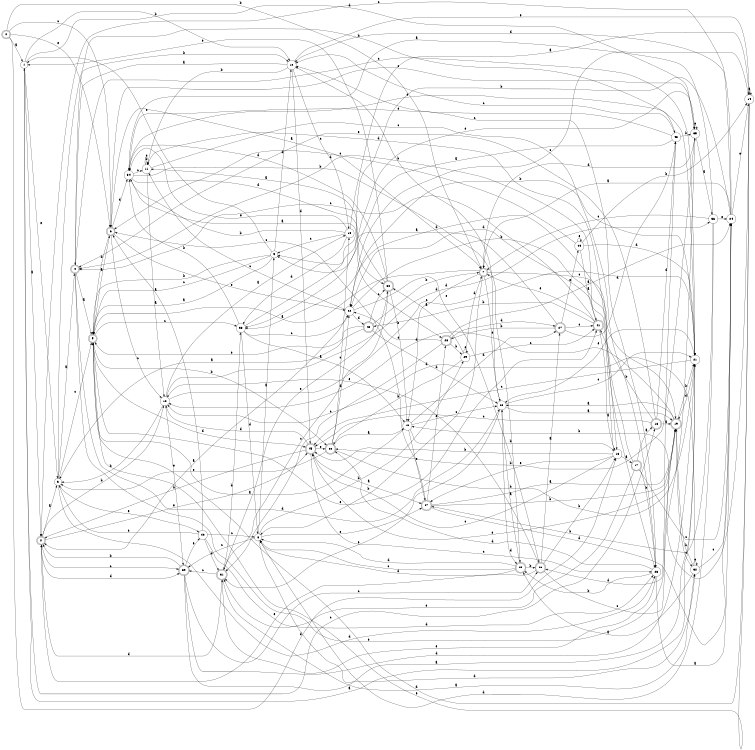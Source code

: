 digraph n37_6 {
__start0 [label="" shape="none"];

rankdir=LR;
size="8,5";

s0 [style="rounded,filled", color="black", fillcolor="white" shape="doublecircle", label="0"];
s1 [style="filled", color="black", fillcolor="white" shape="circle", label="1"];
s2 [style="rounded,filled", color="black", fillcolor="white" shape="doublecircle", label="2"];
s3 [style="filled", color="black", fillcolor="white" shape="circle", label="3"];
s4 [style="rounded,filled", color="black", fillcolor="white" shape="doublecircle", label="4"];
s5 [style="rounded,filled", color="black", fillcolor="white" shape="doublecircle", label="5"];
s6 [style="rounded,filled", color="black", fillcolor="white" shape="doublecircle", label="6"];
s7 [style="rounded,filled", color="black", fillcolor="white" shape="doublecircle", label="7"];
s8 [style="filled", color="black", fillcolor="white" shape="circle", label="8"];
s9 [style="filled", color="black", fillcolor="white" shape="circle", label="9"];
s10 [style="filled", color="black", fillcolor="white" shape="circle", label="10"];
s11 [style="filled", color="black", fillcolor="white" shape="circle", label="11"];
s12 [style="filled", color="black", fillcolor="white" shape="circle", label="12"];
s13 [style="filled", color="black", fillcolor="white" shape="circle", label="13"];
s14 [style="filled", color="black", fillcolor="white" shape="circle", label="14"];
s15 [style="filled", color="black", fillcolor="white" shape="circle", label="15"];
s16 [style="filled", color="black", fillcolor="white" shape="circle", label="16"];
s17 [style="rounded,filled", color="black", fillcolor="white" shape="doublecircle", label="17"];
s18 [style="rounded,filled", color="black", fillcolor="white" shape="doublecircle", label="18"];
s19 [style="rounded,filled", color="black", fillcolor="white" shape="doublecircle", label="19"];
s20 [style="filled", color="black", fillcolor="white" shape="circle", label="20"];
s21 [style="filled", color="black", fillcolor="white" shape="circle", label="21"];
s22 [style="filled", color="black", fillcolor="white" shape="circle", label="22"];
s23 [style="filled", color="black", fillcolor="white" shape="circle", label="23"];
s24 [style="filled", color="black", fillcolor="white" shape="circle", label="24"];
s25 [style="rounded,filled", color="black", fillcolor="white" shape="doublecircle", label="25"];
s26 [style="rounded,filled", color="black", fillcolor="white" shape="doublecircle", label="26"];
s27 [style="rounded,filled", color="black", fillcolor="white" shape="doublecircle", label="27"];
s28 [style="rounded,filled", color="black", fillcolor="white" shape="doublecircle", label="28"];
s29 [style="filled", color="black", fillcolor="white" shape="circle", label="29"];
s30 [style="rounded,filled", color="black", fillcolor="white" shape="doublecircle", label="30"];
s31 [style="rounded,filled", color="black", fillcolor="white" shape="doublecircle", label="31"];
s32 [style="filled", color="black", fillcolor="white" shape="circle", label="32"];
s33 [style="filled", color="black", fillcolor="white" shape="circle", label="33"];
s34 [style="filled", color="black", fillcolor="white" shape="circle", label="34"];
s35 [style="filled", color="black", fillcolor="white" shape="circle", label="35"];
s36 [style="filled", color="black", fillcolor="white" shape="circle", label="36"];
s37 [style="rounded,filled", color="black", fillcolor="white" shape="doublecircle", label="37"];
s38 [style="rounded,filled", color="black", fillcolor="white" shape="doublecircle", label="38"];
s39 [style="rounded,filled", color="black", fillcolor="white" shape="doublecircle", label="39"];
s40 [style="filled", color="black", fillcolor="white" shape="circle", label="40"];
s41 [style="rounded,filled", color="black", fillcolor="white" shape="doublecircle", label="41"];
s42 [style="rounded,filled", color="black", fillcolor="white" shape="doublecircle", label="42"];
s43 [style="filled", color="black", fillcolor="white" shape="circle", label="43"];
s44 [style="filled", color="black", fillcolor="white" shape="circle", label="44"];
s45 [style="rounded,filled", color="black", fillcolor="white" shape="doublecircle", label="45"];
s0 -> s1 [label="a"];
s0 -> s7 [label="b"];
s0 -> s6 [label="c"];
s0 -> s16 [label="d"];
s0 -> s6 [label="e"];
s1 -> s2 [label="a"];
s1 -> s10 [label="b"];
s1 -> s18 [label="c"];
s1 -> s35 [label="d"];
s1 -> s3 [label="e"];
s2 -> s3 [label="a"];
s2 -> s12 [label="b"];
s2 -> s39 [label="c"];
s2 -> s39 [label="d"];
s2 -> s45 [label="e"];
s3 -> s4 [label="a"];
s3 -> s43 [label="b"];
s3 -> s5 [label="c"];
s3 -> s23 [label="d"];
s3 -> s40 [label="e"];
s4 -> s5 [label="a"];
s4 -> s10 [label="b"];
s4 -> s21 [label="c"];
s4 -> s20 [label="d"];
s4 -> s19 [label="e"];
s5 -> s6 [label="a"];
s5 -> s38 [label="b"];
s5 -> s33 [label="c"];
s5 -> s45 [label="d"];
s5 -> s41 [label="e"];
s6 -> s7 [label="a"];
s6 -> s5 [label="b"];
s6 -> s12 [label="c"];
s6 -> s34 [label="d"];
s6 -> s22 [label="e"];
s7 -> s5 [label="a"];
s7 -> s8 [label="b"];
s7 -> s19 [label="c"];
s7 -> s15 [label="d"];
s7 -> s20 [label="e"];
s8 -> s9 [label="a"];
s8 -> s29 [label="b"];
s8 -> s39 [label="c"];
s8 -> s32 [label="d"];
s8 -> s37 [label="e"];
s9 -> s5 [label="a"];
s9 -> s5 [label="b"];
s9 -> s5 [label="c"];
s9 -> s10 [label="d"];
s9 -> s1 [label="e"];
s10 -> s4 [label="a"];
s10 -> s11 [label="b"];
s10 -> s13 [label="c"];
s10 -> s45 [label="d"];
s10 -> s14 [label="e"];
s11 -> s12 [label="a"];
s11 -> s11 [label="b"];
s11 -> s23 [label="c"];
s11 -> s16 [label="d"];
s11 -> s11 [label="e"];
s12 -> s13 [label="a"];
s12 -> s3 [label="b"];
s12 -> s21 [label="c"];
s12 -> s36 [label="d"];
s12 -> s39 [label="e"];
s13 -> s14 [label="a"];
s13 -> s34 [label="b"];
s13 -> s9 [label="c"];
s13 -> s33 [label="d"];
s13 -> s34 [label="e"];
s14 -> s14 [label="a"];
s14 -> s15 [label="b"];
s14 -> s22 [label="c"];
s14 -> s5 [label="d"];
s14 -> s5 [label="e"];
s15 -> s5 [label="a"];
s15 -> s16 [label="b"];
s15 -> s20 [label="c"];
s15 -> s27 [label="d"];
s15 -> s37 [label="e"];
s16 -> s17 [label="a"];
s16 -> s45 [label="b"];
s16 -> s45 [label="c"];
s16 -> s22 [label="d"];
s16 -> s37 [label="e"];
s17 -> s18 [label="a"];
s17 -> s23 [label="b"];
s17 -> s24 [label="c"];
s17 -> s33 [label="d"];
s17 -> s31 [label="e"];
s18 -> s19 [label="a"];
s18 -> s41 [label="b"];
s18 -> s45 [label="c"];
s18 -> s43 [label="d"];
s18 -> s4 [label="e"];
s19 -> s20 [label="a"];
s19 -> s21 [label="b"];
s19 -> s32 [label="c"];
s19 -> s12 [label="d"];
s19 -> s45 [label="e"];
s20 -> s19 [label="a"];
s20 -> s10 [label="b"];
s20 -> s21 [label="c"];
s20 -> s25 [label="d"];
s20 -> s31 [label="e"];
s21 -> s1 [label="a"];
s21 -> s22 [label="b"];
s21 -> s45 [label="c"];
s21 -> s19 [label="d"];
s21 -> s20 [label="e"];
s22 -> s2 [label="a"];
s22 -> s23 [label="b"];
s22 -> s11 [label="c"];
s22 -> s42 [label="d"];
s22 -> s26 [label="e"];
s23 -> s24 [label="a"];
s23 -> s25 [label="b"];
s23 -> s10 [label="c"];
s23 -> s38 [label="d"];
s23 -> s31 [label="e"];
s24 -> s7 [label="a"];
s24 -> s9 [label="b"];
s24 -> s2 [label="c"];
s24 -> s10 [label="d"];
s24 -> s14 [label="e"];
s25 -> s20 [label="a"];
s25 -> s26 [label="b"];
s25 -> s8 [label="c"];
s25 -> s8 [label="d"];
s25 -> s2 [label="e"];
s26 -> s27 [label="a"];
s26 -> s16 [label="b"];
s26 -> s35 [label="c"];
s26 -> s8 [label="d"];
s26 -> s12 [label="e"];
s27 -> s9 [label="a"];
s27 -> s28 [label="b"];
s27 -> s41 [label="c"];
s27 -> s43 [label="d"];
s27 -> s44 [label="e"];
s28 -> s24 [label="a"];
s28 -> s29 [label="b"];
s28 -> s31 [label="c"];
s28 -> s27 [label="d"];
s28 -> s22 [label="e"];
s29 -> s30 [label="a"];
s29 -> s38 [label="b"];
s29 -> s41 [label="c"];
s29 -> s7 [label="d"];
s29 -> s29 [label="e"];
s30 -> s11 [label="a"];
s30 -> s15 [label="b"];
s30 -> s31 [label="c"];
s30 -> s34 [label="d"];
s30 -> s1 [label="e"];
s31 -> s32 [label="a"];
s31 -> s33 [label="b"];
s31 -> s39 [label="c"];
s31 -> s2 [label="d"];
s31 -> s30 [label="e"];
s32 -> s25 [label="a"];
s32 -> s19 [label="b"];
s32 -> s24 [label="c"];
s32 -> s12 [label="d"];
s32 -> s32 [label="e"];
s33 -> s15 [label="a"];
s33 -> s34 [label="b"];
s33 -> s22 [label="c"];
s33 -> s8 [label="d"];
s33 -> s35 [label="e"];
s34 -> s28 [label="a"];
s34 -> s25 [label="b"];
s34 -> s11 [label="c"];
s34 -> s30 [label="d"];
s34 -> s21 [label="e"];
s35 -> s36 [label="a"];
s35 -> s38 [label="b"];
s35 -> s6 [label="c"];
s35 -> s7 [label="d"];
s35 -> s35 [label="e"];
s36 -> s34 [label="a"];
s36 -> s37 [label="b"];
s36 -> s7 [label="c"];
s36 -> s8 [label="d"];
s36 -> s24 [label="e"];
s37 -> s19 [label="a"];
s37 -> s19 [label="b"];
s37 -> s6 [label="c"];
s37 -> s24 [label="d"];
s37 -> s28 [label="e"];
s38 -> s15 [label="a"];
s38 -> s21 [label="b"];
s38 -> s13 [label="c"];
s38 -> s22 [label="d"];
s38 -> s3 [label="e"];
s39 -> s21 [label="a"];
s39 -> s2 [label="b"];
s39 -> s26 [label="c"];
s39 -> s21 [label="d"];
s39 -> s40 [label="e"];
s40 -> s6 [label="a"];
s40 -> s31 [label="b"];
s40 -> s8 [label="c"];
s40 -> s23 [label="d"];
s40 -> s3 [label="e"];
s41 -> s16 [label="a"];
s41 -> s42 [label="b"];
s41 -> s4 [label="c"];
s41 -> s4 [label="d"];
s41 -> s7 [label="e"];
s42 -> s3 [label="a"];
s42 -> s7 [label="b"];
s42 -> s30 [label="c"];
s42 -> s20 [label="d"];
s42 -> s5 [label="e"];
s43 -> s33 [label="a"];
s43 -> s35 [label="b"];
s43 -> s10 [label="c"];
s43 -> s26 [label="d"];
s43 -> s34 [label="e"];
s44 -> s41 [label="a"];
s44 -> s14 [label="b"];
s44 -> s6 [label="c"];
s44 -> s21 [label="d"];
s44 -> s44 [label="e"];
s45 -> s37 [label="a"];
s45 -> s2 [label="b"];
s45 -> s23 [label="c"];
s45 -> s12 [label="d"];
s45 -> s38 [label="e"];

}